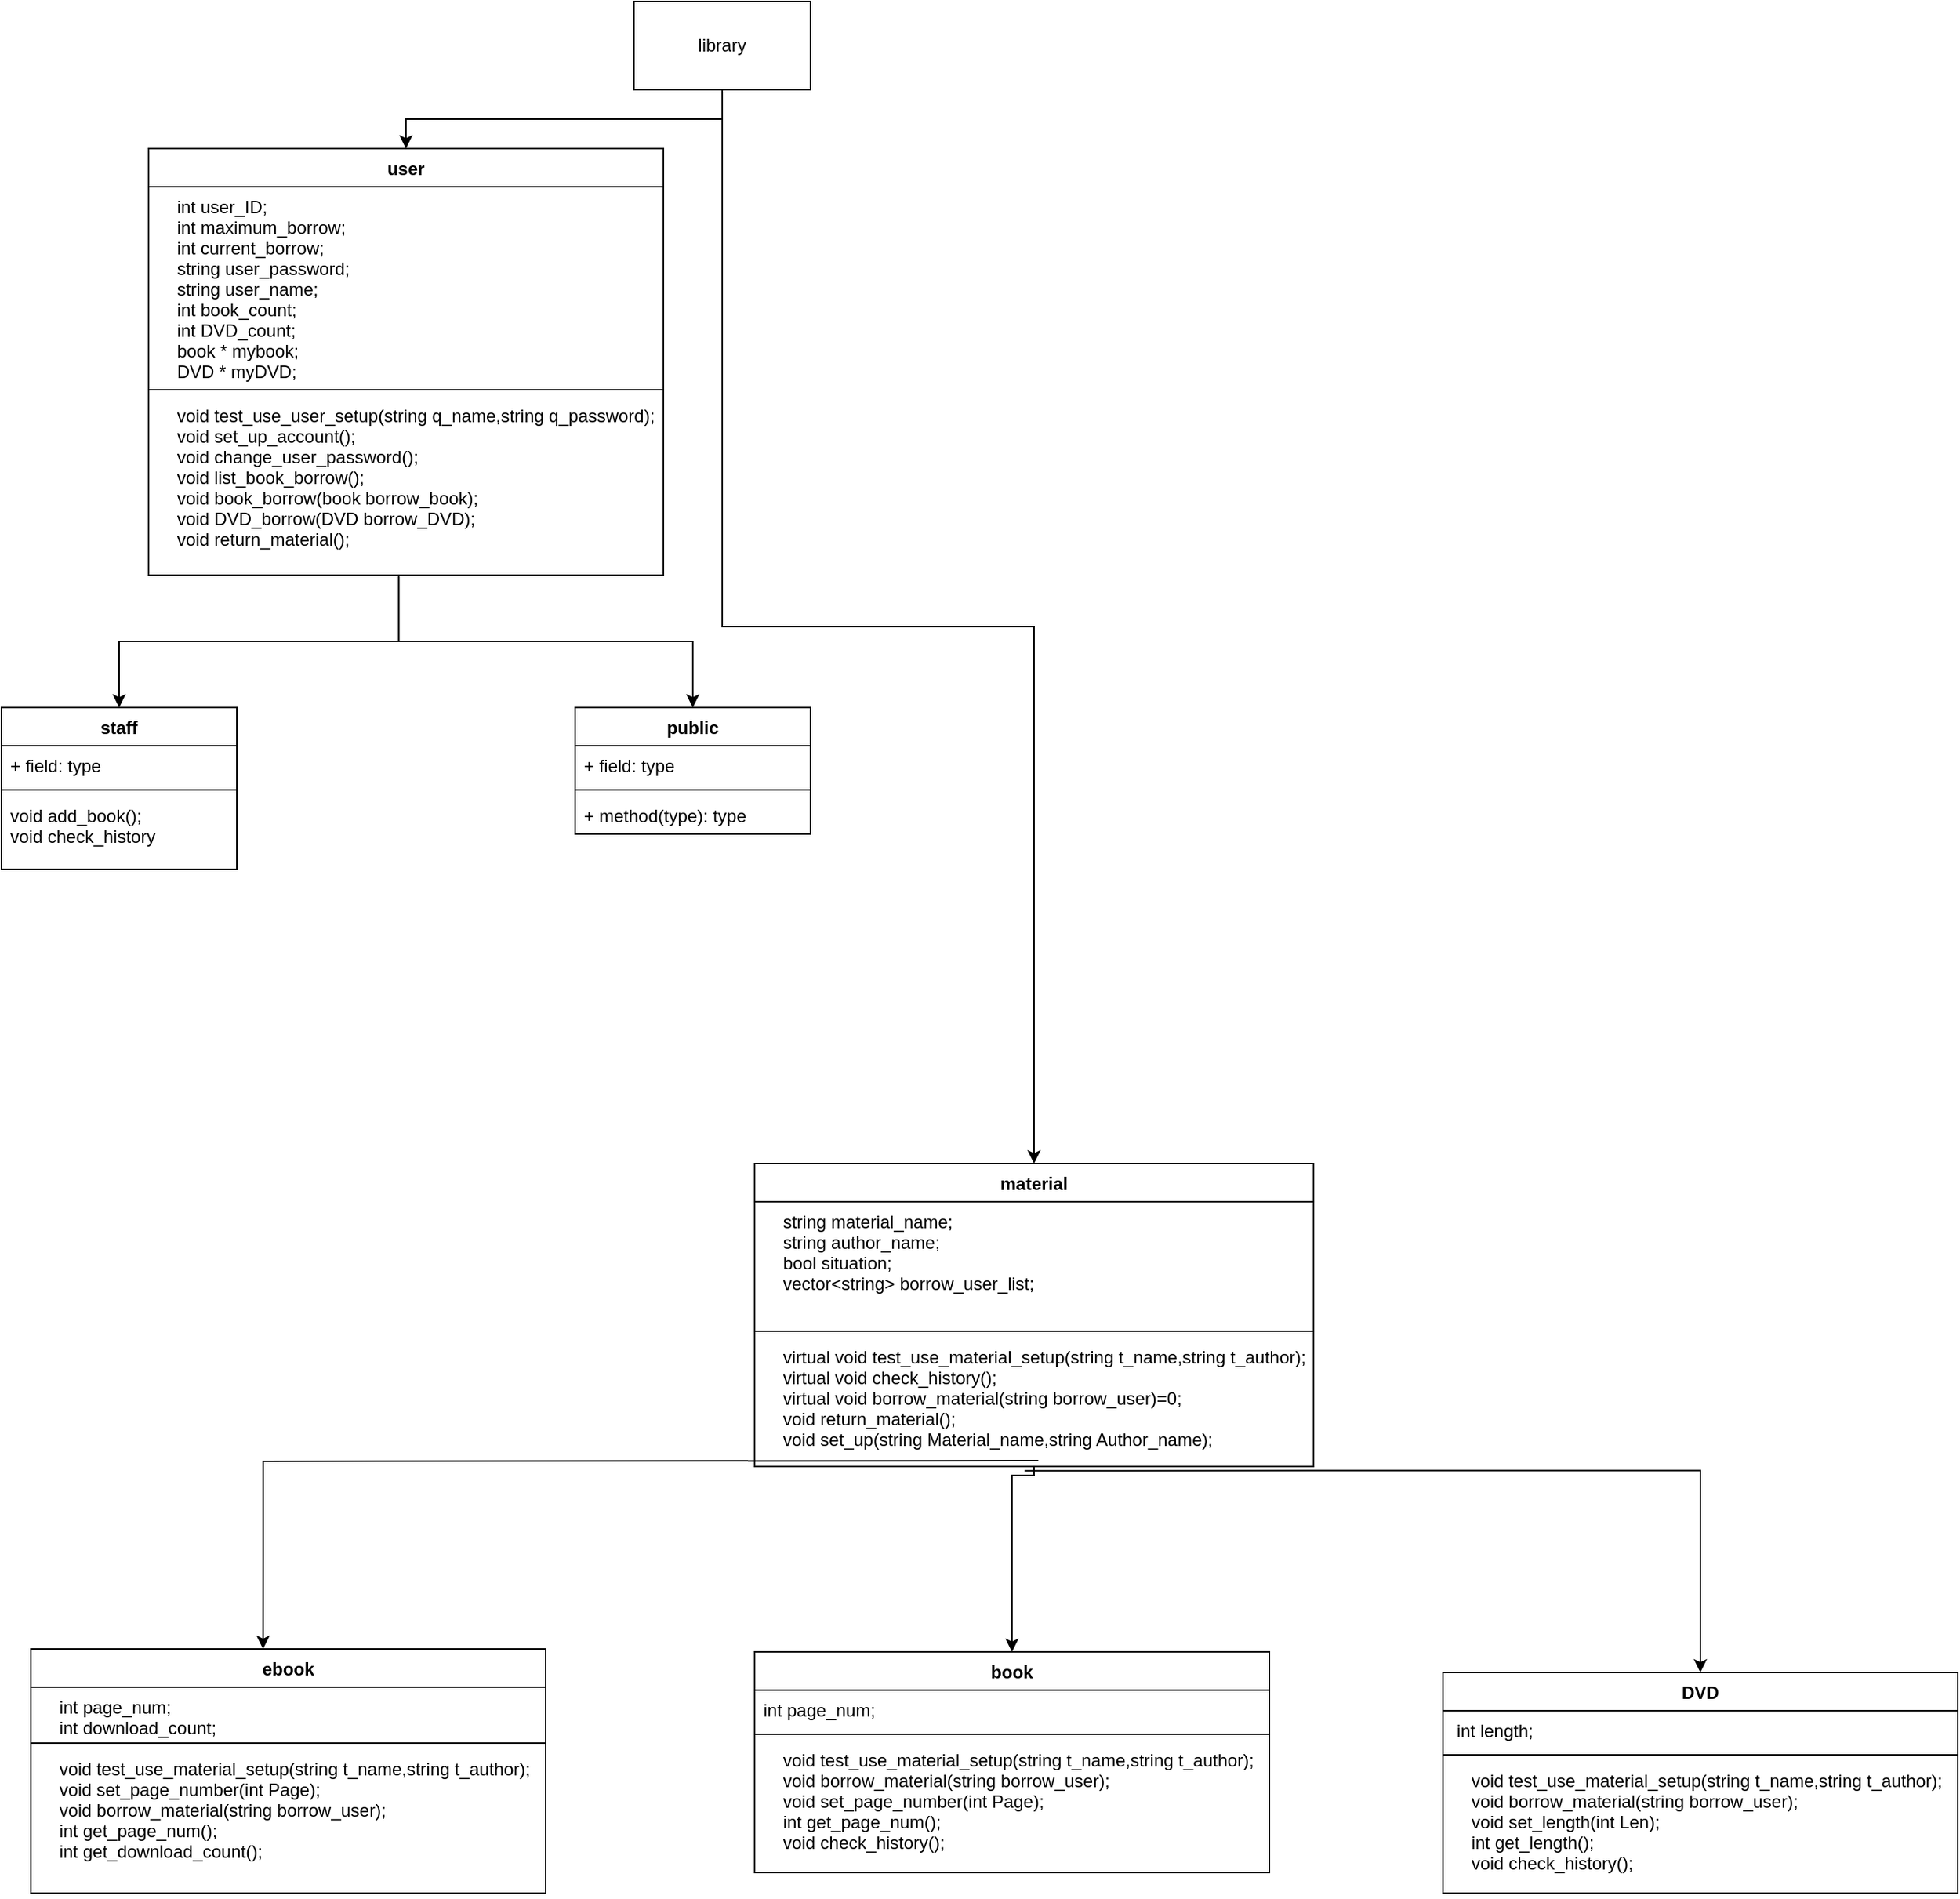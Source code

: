 <mxfile version="13.7.7" type="github">
  <diagram id="Nc_HaYb2nLWXnIW4EYDa" name="Page-1">
    <mxGraphModel dx="4177" dy="4000" grid="1" gridSize="10" guides="1" tooltips="1" connect="1" arrows="1" fold="1" page="1" pageScale="1" pageWidth="827" pageHeight="1169" math="0" shadow="0">
      <root>
        <mxCell id="0" />
        <mxCell id="1" parent="0" />
        <mxCell id="mmAnfptPewkA3ip-ifj4-44" style="edgeStyle=orthogonalEdgeStyle;rounded=0;orthogonalLoop=1;jettySize=auto;html=1;" parent="1" source="mmAnfptPewkA3ip-ifj4-37" target="mmAnfptPewkA3ip-ifj4-40" edge="1">
          <mxGeometry relative="1" as="geometry" />
        </mxCell>
        <mxCell id="mmAnfptPewkA3ip-ifj4-60" style="edgeStyle=orthogonalEdgeStyle;rounded=0;orthogonalLoop=1;jettySize=auto;html=1;entryX=0.5;entryY=0;entryDx=0;entryDy=0;" parent="1" source="mmAnfptPewkA3ip-ifj4-37" target="mmAnfptPewkA3ip-ifj4-56" edge="1">
          <mxGeometry relative="1" as="geometry" />
        </mxCell>
        <mxCell id="mmAnfptPewkA3ip-ifj4-37" value="library" style="rounded=0;whiteSpace=wrap;html=1;" parent="1" vertex="1">
          <mxGeometry x="200" y="310" width="120" height="60" as="geometry" />
        </mxCell>
        <mxCell id="mmAnfptPewkA3ip-ifj4-40" value="user" style="swimlane;fontStyle=1;align=center;verticalAlign=top;childLayout=stackLayout;horizontal=1;startSize=26;horizontalStack=0;resizeParent=1;resizeParentMax=0;resizeLast=0;collapsible=1;marginBottom=0;" parent="1" vertex="1">
          <mxGeometry x="-130" y="410" width="350" height="290" as="geometry" />
        </mxCell>
        <mxCell id="mmAnfptPewkA3ip-ifj4-41" value="    int user_ID;&#xa;    int maximum_borrow;&#xa;    int current_borrow;&#xa;    string user_password;&#xa;    string user_name;&#xa;    int book_count;&#xa;    int DVD_count;&#xa;    book * mybook;&#xa;    DVD * myDVD;" style="text;strokeColor=none;fillColor=none;align=left;verticalAlign=top;spacingLeft=4;spacingRight=4;overflow=hidden;rotatable=0;points=[[0,0.5],[1,0.5]];portConstraint=eastwest;" parent="mmAnfptPewkA3ip-ifj4-40" vertex="1">
          <mxGeometry y="26" width="350" height="134" as="geometry" />
        </mxCell>
        <mxCell id="mmAnfptPewkA3ip-ifj4-42" value="" style="line;strokeWidth=1;fillColor=none;align=left;verticalAlign=middle;spacingTop=-1;spacingLeft=3;spacingRight=3;rotatable=0;labelPosition=right;points=[];portConstraint=eastwest;" parent="mmAnfptPewkA3ip-ifj4-40" vertex="1">
          <mxGeometry y="160" width="350" height="8" as="geometry" />
        </mxCell>
        <mxCell id="mmAnfptPewkA3ip-ifj4-43" value="    void test_use_user_setup(string q_name,string q_password);&#xa;    void set_up_account();&#xa;    void change_user_password();&#xa;    void list_book_borrow();&#xa;    void book_borrow(book borrow_book);&#xa;    void DVD_borrow(DVD borrow_DVD);&#xa;    void return_material();" style="text;strokeColor=none;fillColor=none;align=left;verticalAlign=top;spacingLeft=4;spacingRight=4;overflow=hidden;rotatable=0;points=[[0,0.5],[1,0.5]];portConstraint=eastwest;" parent="mmAnfptPewkA3ip-ifj4-40" vertex="1">
          <mxGeometry y="168" width="350" height="122" as="geometry" />
        </mxCell>
        <mxCell id="mmAnfptPewkA3ip-ifj4-46" value="staff" style="swimlane;fontStyle=1;align=center;verticalAlign=top;childLayout=stackLayout;horizontal=1;startSize=26;horizontalStack=0;resizeParent=1;resizeParentMax=0;resizeLast=0;collapsible=1;marginBottom=0;" parent="1" vertex="1">
          <mxGeometry x="-230" y="790" width="160" height="110" as="geometry" />
        </mxCell>
        <mxCell id="mmAnfptPewkA3ip-ifj4-47" value="+ field: type" style="text;strokeColor=none;fillColor=none;align=left;verticalAlign=top;spacingLeft=4;spacingRight=4;overflow=hidden;rotatable=0;points=[[0,0.5],[1,0.5]];portConstraint=eastwest;" parent="mmAnfptPewkA3ip-ifj4-46" vertex="1">
          <mxGeometry y="26" width="160" height="26" as="geometry" />
        </mxCell>
        <mxCell id="mmAnfptPewkA3ip-ifj4-48" value="" style="line;strokeWidth=1;fillColor=none;align=left;verticalAlign=middle;spacingTop=-1;spacingLeft=3;spacingRight=3;rotatable=0;labelPosition=right;points=[];portConstraint=eastwest;" parent="mmAnfptPewkA3ip-ifj4-46" vertex="1">
          <mxGeometry y="52" width="160" height="8" as="geometry" />
        </mxCell>
        <mxCell id="mmAnfptPewkA3ip-ifj4-49" value="void add_book();&#xa;void check_history" style="text;strokeColor=none;fillColor=none;align=left;verticalAlign=top;spacingLeft=4;spacingRight=4;overflow=hidden;rotatable=0;points=[[0,0.5],[1,0.5]];portConstraint=eastwest;" parent="mmAnfptPewkA3ip-ifj4-46" vertex="1">
          <mxGeometry y="60" width="160" height="50" as="geometry" />
        </mxCell>
        <mxCell id="mmAnfptPewkA3ip-ifj4-50" style="edgeStyle=orthogonalEdgeStyle;rounded=0;orthogonalLoop=1;jettySize=auto;html=1;entryX=0.5;entryY=0;entryDx=0;entryDy=0;exitX=0.486;exitY=1.008;exitDx=0;exitDy=0;exitPerimeter=0;" parent="1" source="mmAnfptPewkA3ip-ifj4-43" target="mmAnfptPewkA3ip-ifj4-46" edge="1">
          <mxGeometry relative="1" as="geometry" />
        </mxCell>
        <mxCell id="mmAnfptPewkA3ip-ifj4-51" value="public" style="swimlane;fontStyle=1;align=center;verticalAlign=top;childLayout=stackLayout;horizontal=1;startSize=26;horizontalStack=0;resizeParent=1;resizeParentMax=0;resizeLast=0;collapsible=1;marginBottom=0;" parent="1" vertex="1">
          <mxGeometry x="160" y="790" width="160" height="86" as="geometry" />
        </mxCell>
        <mxCell id="mmAnfptPewkA3ip-ifj4-52" value="+ field: type" style="text;strokeColor=none;fillColor=none;align=left;verticalAlign=top;spacingLeft=4;spacingRight=4;overflow=hidden;rotatable=0;points=[[0,0.5],[1,0.5]];portConstraint=eastwest;" parent="mmAnfptPewkA3ip-ifj4-51" vertex="1">
          <mxGeometry y="26" width="160" height="26" as="geometry" />
        </mxCell>
        <mxCell id="mmAnfptPewkA3ip-ifj4-53" value="" style="line;strokeWidth=1;fillColor=none;align=left;verticalAlign=middle;spacingTop=-1;spacingLeft=3;spacingRight=3;rotatable=0;labelPosition=right;points=[];portConstraint=eastwest;" parent="mmAnfptPewkA3ip-ifj4-51" vertex="1">
          <mxGeometry y="52" width="160" height="8" as="geometry" />
        </mxCell>
        <mxCell id="mmAnfptPewkA3ip-ifj4-54" value="+ method(type): type" style="text;strokeColor=none;fillColor=none;align=left;verticalAlign=top;spacingLeft=4;spacingRight=4;overflow=hidden;rotatable=0;points=[[0,0.5],[1,0.5]];portConstraint=eastwest;" parent="mmAnfptPewkA3ip-ifj4-51" vertex="1">
          <mxGeometry y="60" width="160" height="26" as="geometry" />
        </mxCell>
        <mxCell id="mmAnfptPewkA3ip-ifj4-55" style="edgeStyle=orthogonalEdgeStyle;rounded=0;orthogonalLoop=1;jettySize=auto;html=1;exitX=0.486;exitY=1;exitDx=0;exitDy=0;exitPerimeter=0;" parent="1" source="mmAnfptPewkA3ip-ifj4-43" target="mmAnfptPewkA3ip-ifj4-51" edge="1">
          <mxGeometry relative="1" as="geometry" />
        </mxCell>
        <mxCell id="mmAnfptPewkA3ip-ifj4-74" style="edgeStyle=orthogonalEdgeStyle;rounded=0;orthogonalLoop=1;jettySize=auto;html=1;entryX=0.451;entryY=0;entryDx=0;entryDy=0;entryPerimeter=0;" parent="1" target="mmAnfptPewkA3ip-ifj4-62" edge="1">
          <mxGeometry relative="1" as="geometry">
            <mxPoint x="474.857" y="1302" as="sourcePoint" />
            <mxPoint x="-20.0" y="1432" as="targetPoint" />
          </mxGeometry>
        </mxCell>
        <mxCell id="mmAnfptPewkA3ip-ifj4-75" style="edgeStyle=orthogonalEdgeStyle;rounded=0;orthogonalLoop=1;jettySize=auto;html=1;entryX=0.5;entryY=0;entryDx=0;entryDy=0;exitX=0.483;exitY=1.032;exitDx=0;exitDy=0;exitPerimeter=0;" parent="1" source="mmAnfptPewkA3ip-ifj4-59" target="mmAnfptPewkA3ip-ifj4-70" edge="1">
          <mxGeometry relative="1" as="geometry">
            <mxPoint x="645" y="1312" as="sourcePoint" />
            <mxPoint x="895.6" y="1431.7" as="targetPoint" />
          </mxGeometry>
        </mxCell>
        <mxCell id="mmAnfptPewkA3ip-ifj4-76" style="edgeStyle=orthogonalEdgeStyle;rounded=0;orthogonalLoop=1;jettySize=auto;html=1;entryX=0.5;entryY=0;entryDx=0;entryDy=0;" parent="1" source="mmAnfptPewkA3ip-ifj4-59" target="mmAnfptPewkA3ip-ifj4-66" edge="1">
          <mxGeometry relative="1" as="geometry">
            <Array as="points">
              <mxPoint x="472" y="1312" />
              <mxPoint x="457" y="1312" />
            </Array>
          </mxGeometry>
        </mxCell>
        <mxCell id="mmAnfptPewkA3ip-ifj4-66" value="book" style="swimlane;fontStyle=1;align=center;verticalAlign=top;childLayout=stackLayout;horizontal=1;startSize=26;horizontalStack=0;resizeParent=1;resizeParentMax=0;resizeLast=0;collapsible=1;marginBottom=0;" parent="1" vertex="1">
          <mxGeometry x="282" y="1432" width="350" height="150" as="geometry" />
        </mxCell>
        <mxCell id="mmAnfptPewkA3ip-ifj4-67" value="int page_num;" style="text;strokeColor=none;fillColor=none;align=left;verticalAlign=top;spacingLeft=4;spacingRight=4;overflow=hidden;rotatable=0;points=[[0,0.5],[1,0.5]];portConstraint=eastwest;" parent="mmAnfptPewkA3ip-ifj4-66" vertex="1">
          <mxGeometry y="26" width="350" height="26" as="geometry" />
        </mxCell>
        <mxCell id="mmAnfptPewkA3ip-ifj4-68" value="" style="line;strokeWidth=1;fillColor=none;align=left;verticalAlign=middle;spacingTop=-1;spacingLeft=3;spacingRight=3;rotatable=0;labelPosition=right;points=[];portConstraint=eastwest;" parent="mmAnfptPewkA3ip-ifj4-66" vertex="1">
          <mxGeometry y="52" width="350" height="8" as="geometry" />
        </mxCell>
        <mxCell id="mmAnfptPewkA3ip-ifj4-69" value="    void test_use_material_setup(string t_name,string t_author);&#xa;    void borrow_material(string borrow_user);&#xa;    void set_page_number(int Page);&#xa;    int get_page_num();&#xa;    void check_history();" style="text;strokeColor=none;fillColor=none;align=left;verticalAlign=top;spacingLeft=4;spacingRight=4;overflow=hidden;rotatable=0;points=[[0,0.5],[1,0.5]];portConstraint=eastwest;" parent="mmAnfptPewkA3ip-ifj4-66" vertex="1">
          <mxGeometry y="60" width="350" height="90" as="geometry" />
        </mxCell>
        <mxCell id="mmAnfptPewkA3ip-ifj4-56" value="material" style="swimlane;fontStyle=1;align=center;verticalAlign=top;childLayout=stackLayout;horizontal=1;startSize=26;horizontalStack=0;resizeParent=1;resizeParentMax=0;resizeLast=0;collapsible=1;marginBottom=0;" parent="1" vertex="1">
          <mxGeometry x="282" y="1100" width="380" height="206" as="geometry" />
        </mxCell>
        <mxCell id="mmAnfptPewkA3ip-ifj4-57" value="    string material_name;&#xa;    string author_name;&#xa;    bool situation;&#xa;    vector&lt;string&gt; borrow_user_list;" style="text;strokeColor=none;fillColor=none;align=left;verticalAlign=top;spacingLeft=4;spacingRight=4;overflow=hidden;rotatable=0;points=[[0,0.5],[1,0.5]];portConstraint=eastwest;" parent="mmAnfptPewkA3ip-ifj4-56" vertex="1">
          <mxGeometry y="26" width="380" height="84" as="geometry" />
        </mxCell>
        <mxCell id="mmAnfptPewkA3ip-ifj4-58" value="" style="line;strokeWidth=1;fillColor=none;align=left;verticalAlign=middle;spacingTop=-1;spacingLeft=3;spacingRight=3;rotatable=0;labelPosition=right;points=[];portConstraint=eastwest;" parent="mmAnfptPewkA3ip-ifj4-56" vertex="1">
          <mxGeometry y="110" width="380" height="8" as="geometry" />
        </mxCell>
        <mxCell id="mmAnfptPewkA3ip-ifj4-59" value="    virtual void test_use_material_setup(string t_name,string t_author);&#xa;    virtual void check_history();&#xa;    virtual void borrow_material(string borrow_user)=0;&#xa;    void return_material();&#xa;    void set_up(string Material_name,string Author_name);" style="text;strokeColor=none;fillColor=none;align=left;verticalAlign=top;spacingLeft=4;spacingRight=4;overflow=hidden;rotatable=0;points=[[0,0.5],[1,0.5]];portConstraint=eastwest;" parent="mmAnfptPewkA3ip-ifj4-56" vertex="1">
          <mxGeometry y="118" width="380" height="88" as="geometry" />
        </mxCell>
        <mxCell id="mmAnfptPewkA3ip-ifj4-62" value="ebook" style="swimlane;fontStyle=1;align=center;verticalAlign=top;childLayout=stackLayout;horizontal=1;startSize=26;horizontalStack=0;resizeParent=1;resizeParentMax=0;resizeLast=0;collapsible=1;marginBottom=0;" parent="1" vertex="1">
          <mxGeometry x="-210" y="1430" width="350" height="166" as="geometry" />
        </mxCell>
        <mxCell id="mmAnfptPewkA3ip-ifj4-63" value="    int page_num;&#xa;    int download_count;" style="text;strokeColor=none;fillColor=none;align=left;verticalAlign=top;spacingLeft=4;spacingRight=4;overflow=hidden;rotatable=0;points=[[0,0.5],[1,0.5]];portConstraint=eastwest;" parent="mmAnfptPewkA3ip-ifj4-62" vertex="1">
          <mxGeometry y="26" width="350" height="34" as="geometry" />
        </mxCell>
        <mxCell id="mmAnfptPewkA3ip-ifj4-64" value="" style="line;strokeWidth=1;fillColor=none;align=left;verticalAlign=middle;spacingTop=-1;spacingLeft=3;spacingRight=3;rotatable=0;labelPosition=right;points=[];portConstraint=eastwest;" parent="mmAnfptPewkA3ip-ifj4-62" vertex="1">
          <mxGeometry y="60" width="350" height="8" as="geometry" />
        </mxCell>
        <mxCell id="mmAnfptPewkA3ip-ifj4-65" value="    void test_use_material_setup(string t_name,string t_author);&#xa;    void set_page_number(int Page);&#xa;    void borrow_material(string borrow_user);&#xa;    int get_page_num();&#xa;    int get_download_count();" style="text;strokeColor=none;fillColor=none;align=left;verticalAlign=top;spacingLeft=4;spacingRight=4;overflow=hidden;rotatable=0;points=[[0,0.5],[1,0.5]];portConstraint=eastwest;" parent="mmAnfptPewkA3ip-ifj4-62" vertex="1">
          <mxGeometry y="68" width="350" height="98" as="geometry" />
        </mxCell>
        <mxCell id="mmAnfptPewkA3ip-ifj4-70" value="DVD" style="swimlane;fontStyle=1;align=center;verticalAlign=top;childLayout=stackLayout;horizontal=1;startSize=26;horizontalStack=0;resizeParent=1;resizeParentMax=0;resizeLast=0;collapsible=1;marginBottom=0;" parent="1" vertex="1">
          <mxGeometry x="750" y="1446" width="350" height="150" as="geometry" />
        </mxCell>
        <mxCell id="mmAnfptPewkA3ip-ifj4-71" value=" int length;" style="text;strokeColor=none;fillColor=none;align=left;verticalAlign=top;spacingLeft=4;spacingRight=4;overflow=hidden;rotatable=0;points=[[0,0.5],[1,0.5]];portConstraint=eastwest;" parent="mmAnfptPewkA3ip-ifj4-70" vertex="1">
          <mxGeometry y="26" width="350" height="26" as="geometry" />
        </mxCell>
        <mxCell id="mmAnfptPewkA3ip-ifj4-72" value="" style="line;strokeWidth=1;fillColor=none;align=left;verticalAlign=middle;spacingTop=-1;spacingLeft=3;spacingRight=3;rotatable=0;labelPosition=right;points=[];portConstraint=eastwest;" parent="mmAnfptPewkA3ip-ifj4-70" vertex="1">
          <mxGeometry y="52" width="350" height="8" as="geometry" />
        </mxCell>
        <mxCell id="mmAnfptPewkA3ip-ifj4-73" value="    void test_use_material_setup(string t_name,string t_author);&#xa;    void borrow_material(string borrow_user);&#xa;    void set_length(int Len);&#xa;    int get_length();&#xa;    void check_history();&#xa;    " style="text;strokeColor=none;fillColor=none;align=left;verticalAlign=top;spacingLeft=4;spacingRight=4;overflow=hidden;rotatable=0;points=[[0,0.5],[1,0.5]];portConstraint=eastwest;" parent="mmAnfptPewkA3ip-ifj4-70" vertex="1">
          <mxGeometry y="60" width="350" height="90" as="geometry" />
        </mxCell>
      </root>
    </mxGraphModel>
  </diagram>
</mxfile>
